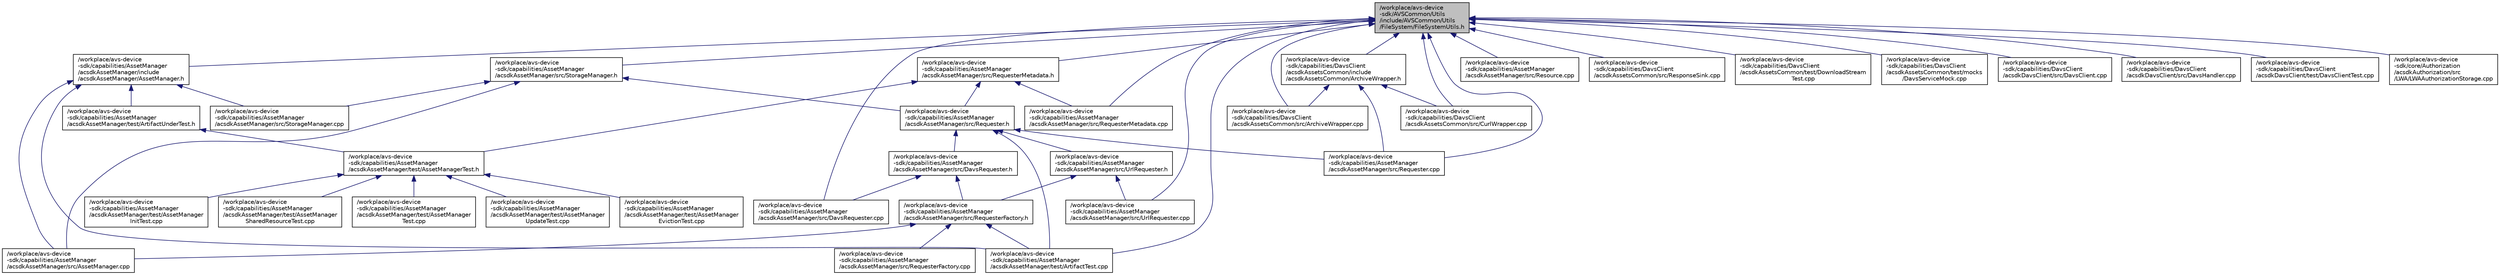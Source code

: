 digraph "/workplace/avs-device-sdk/AVSCommon/Utils/include/AVSCommon/Utils/FileSystem/FileSystemUtils.h"
{
  edge [fontname="Helvetica",fontsize="10",labelfontname="Helvetica",labelfontsize="10"];
  node [fontname="Helvetica",fontsize="10",shape=record];
  Node1 [label="/workplace/avs-device\l-sdk/AVSCommon/Utils\l/include/AVSCommon/Utils\l/FileSystem/FileSystemUtils.h",height=0.2,width=0.4,color="black", fillcolor="grey75", style="filled", fontcolor="black"];
  Node1 -> Node2 [dir="back",color="midnightblue",fontsize="10",style="solid",fontname="Helvetica"];
  Node2 [label="/workplace/avs-device\l-sdk/capabilities/AssetManager\l/acsdkAssetManager/include\l/acsdkAssetManager/AssetManager.h",height=0.2,width=0.4,color="black", fillcolor="white", style="filled",URL="$_asset_manager_8h.html"];
  Node2 -> Node3 [dir="back",color="midnightblue",fontsize="10",style="solid",fontname="Helvetica"];
  Node3 [label="/workplace/avs-device\l-sdk/capabilities/AssetManager\l/acsdkAssetManager/src/AssetManager.cpp",height=0.2,width=0.4,color="black", fillcolor="white", style="filled",URL="$_asset_manager_8cpp.html"];
  Node2 -> Node4 [dir="back",color="midnightblue",fontsize="10",style="solid",fontname="Helvetica"];
  Node4 [label="/workplace/avs-device\l-sdk/capabilities/AssetManager\l/acsdkAssetManager/src/StorageManager.cpp",height=0.2,width=0.4,color="black", fillcolor="white", style="filled",URL="$_storage_manager_8cpp.html"];
  Node2 -> Node5 [dir="back",color="midnightblue",fontsize="10",style="solid",fontname="Helvetica"];
  Node5 [label="/workplace/avs-device\l-sdk/capabilities/AssetManager\l/acsdkAssetManager/test/ArtifactTest.cpp",height=0.2,width=0.4,color="black", fillcolor="white", style="filled",URL="$_artifact_test_8cpp.html"];
  Node2 -> Node6 [dir="back",color="midnightblue",fontsize="10",style="solid",fontname="Helvetica"];
  Node6 [label="/workplace/avs-device\l-sdk/capabilities/AssetManager\l/acsdkAssetManager/test/ArtifactUnderTest.h",height=0.2,width=0.4,color="black", fillcolor="white", style="filled",URL="$_artifact_under_test_8h.html"];
  Node6 -> Node7 [dir="back",color="midnightblue",fontsize="10",style="solid",fontname="Helvetica"];
  Node7 [label="/workplace/avs-device\l-sdk/capabilities/AssetManager\l/acsdkAssetManager/test/AssetManagerTest.h",height=0.2,width=0.4,color="black", fillcolor="white", style="filled",URL="$_asset_manager_test_8h.html"];
  Node7 -> Node8 [dir="back",color="midnightblue",fontsize="10",style="solid",fontname="Helvetica"];
  Node8 [label="/workplace/avs-device\l-sdk/capabilities/AssetManager\l/acsdkAssetManager/test/AssetManager\lEvictionTest.cpp",height=0.2,width=0.4,color="black", fillcolor="white", style="filled",URL="$_asset_manager_eviction_test_8cpp.html"];
  Node7 -> Node9 [dir="back",color="midnightblue",fontsize="10",style="solid",fontname="Helvetica"];
  Node9 [label="/workplace/avs-device\l-sdk/capabilities/AssetManager\l/acsdkAssetManager/test/AssetManager\lInitTest.cpp",height=0.2,width=0.4,color="black", fillcolor="white", style="filled",URL="$_asset_manager_init_test_8cpp.html"];
  Node7 -> Node10 [dir="back",color="midnightblue",fontsize="10",style="solid",fontname="Helvetica"];
  Node10 [label="/workplace/avs-device\l-sdk/capabilities/AssetManager\l/acsdkAssetManager/test/AssetManager\lSharedResourceTest.cpp",height=0.2,width=0.4,color="black", fillcolor="white", style="filled",URL="$_asset_manager_shared_resource_test_8cpp.html"];
  Node7 -> Node11 [dir="back",color="midnightblue",fontsize="10",style="solid",fontname="Helvetica"];
  Node11 [label="/workplace/avs-device\l-sdk/capabilities/AssetManager\l/acsdkAssetManager/test/AssetManager\lTest.cpp",height=0.2,width=0.4,color="black", fillcolor="white", style="filled",URL="$_asset_manager_test_8cpp.html"];
  Node7 -> Node12 [dir="back",color="midnightblue",fontsize="10",style="solid",fontname="Helvetica"];
  Node12 [label="/workplace/avs-device\l-sdk/capabilities/AssetManager\l/acsdkAssetManager/test/AssetManager\lUpdateTest.cpp",height=0.2,width=0.4,color="black", fillcolor="white", style="filled",URL="$_asset_manager_update_test_8cpp.html"];
  Node1 -> Node13 [dir="back",color="midnightblue",fontsize="10",style="solid",fontname="Helvetica"];
  Node13 [label="/workplace/avs-device\l-sdk/capabilities/AssetManager\l/acsdkAssetManager/src/RequesterMetadata.h",height=0.2,width=0.4,color="black", fillcolor="white", style="filled",URL="$_requester_metadata_8h.html"];
  Node13 -> Node14 [dir="back",color="midnightblue",fontsize="10",style="solid",fontname="Helvetica"];
  Node14 [label="/workplace/avs-device\l-sdk/capabilities/AssetManager\l/acsdkAssetManager/src/Requester.h",height=0.2,width=0.4,color="black", fillcolor="white", style="filled",URL="$capabilities_2_asset_manager_2acsdk_asset_manager_2src_2_requester_8h.html"];
  Node14 -> Node15 [dir="back",color="midnightblue",fontsize="10",style="solid",fontname="Helvetica"];
  Node15 [label="/workplace/avs-device\l-sdk/capabilities/AssetManager\l/acsdkAssetManager/src/DavsRequester.h",height=0.2,width=0.4,color="black", fillcolor="white", style="filled",URL="$_davs_requester_8h.html"];
  Node15 -> Node16 [dir="back",color="midnightblue",fontsize="10",style="solid",fontname="Helvetica"];
  Node16 [label="/workplace/avs-device\l-sdk/capabilities/AssetManager\l/acsdkAssetManager/src/RequesterFactory.h",height=0.2,width=0.4,color="black", fillcolor="white", style="filled",URL="$_requester_factory_8h.html"];
  Node16 -> Node3 [dir="back",color="midnightblue",fontsize="10",style="solid",fontname="Helvetica"];
  Node16 -> Node17 [dir="back",color="midnightblue",fontsize="10",style="solid",fontname="Helvetica"];
  Node17 [label="/workplace/avs-device\l-sdk/capabilities/AssetManager\l/acsdkAssetManager/src/RequesterFactory.cpp",height=0.2,width=0.4,color="black", fillcolor="white", style="filled",URL="$_requester_factory_8cpp.html"];
  Node16 -> Node5 [dir="back",color="midnightblue",fontsize="10",style="solid",fontname="Helvetica"];
  Node15 -> Node18 [dir="back",color="midnightblue",fontsize="10",style="solid",fontname="Helvetica"];
  Node18 [label="/workplace/avs-device\l-sdk/capabilities/AssetManager\l/acsdkAssetManager/src/DavsRequester.cpp",height=0.2,width=0.4,color="black", fillcolor="white", style="filled",URL="$_davs_requester_8cpp.html"];
  Node14 -> Node19 [dir="back",color="midnightblue",fontsize="10",style="solid",fontname="Helvetica"];
  Node19 [label="/workplace/avs-device\l-sdk/capabilities/AssetManager\l/acsdkAssetManager/src/UrlRequester.h",height=0.2,width=0.4,color="black", fillcolor="white", style="filled",URL="$_url_requester_8h.html"];
  Node19 -> Node16 [dir="back",color="midnightblue",fontsize="10",style="solid",fontname="Helvetica"];
  Node19 -> Node20 [dir="back",color="midnightblue",fontsize="10",style="solid",fontname="Helvetica"];
  Node20 [label="/workplace/avs-device\l-sdk/capabilities/AssetManager\l/acsdkAssetManager/src/UrlRequester.cpp",height=0.2,width=0.4,color="black", fillcolor="white", style="filled",URL="$_url_requester_8cpp.html"];
  Node14 -> Node21 [dir="back",color="midnightblue",fontsize="10",style="solid",fontname="Helvetica"];
  Node21 [label="/workplace/avs-device\l-sdk/capabilities/AssetManager\l/acsdkAssetManager/src/Requester.cpp",height=0.2,width=0.4,color="black", fillcolor="white", style="filled",URL="$_requester_8cpp.html"];
  Node14 -> Node5 [dir="back",color="midnightblue",fontsize="10",style="solid",fontname="Helvetica"];
  Node13 -> Node22 [dir="back",color="midnightblue",fontsize="10",style="solid",fontname="Helvetica"];
  Node22 [label="/workplace/avs-device\l-sdk/capabilities/AssetManager\l/acsdkAssetManager/src/RequesterMetadata.cpp",height=0.2,width=0.4,color="black", fillcolor="white", style="filled",URL="$_requester_metadata_8cpp.html"];
  Node13 -> Node7 [dir="back",color="midnightblue",fontsize="10",style="solid",fontname="Helvetica"];
  Node1 -> Node23 [dir="back",color="midnightblue",fontsize="10",style="solid",fontname="Helvetica"];
  Node23 [label="/workplace/avs-device\l-sdk/capabilities/AssetManager\l/acsdkAssetManager/src/StorageManager.h",height=0.2,width=0.4,color="black", fillcolor="white", style="filled",URL="$_storage_manager_8h.html"];
  Node23 -> Node14 [dir="back",color="midnightblue",fontsize="10",style="solid",fontname="Helvetica"];
  Node23 -> Node3 [dir="back",color="midnightblue",fontsize="10",style="solid",fontname="Helvetica"];
  Node23 -> Node4 [dir="back",color="midnightblue",fontsize="10",style="solid",fontname="Helvetica"];
  Node1 -> Node18 [dir="back",color="midnightblue",fontsize="10",style="solid",fontname="Helvetica"];
  Node1 -> Node21 [dir="back",color="midnightblue",fontsize="10",style="solid",fontname="Helvetica"];
  Node1 -> Node22 [dir="back",color="midnightblue",fontsize="10",style="solid",fontname="Helvetica"];
  Node1 -> Node24 [dir="back",color="midnightblue",fontsize="10",style="solid",fontname="Helvetica"];
  Node24 [label="/workplace/avs-device\l-sdk/capabilities/AssetManager\l/acsdkAssetManager/src/Resource.cpp",height=0.2,width=0.4,color="black", fillcolor="white", style="filled",URL="$_resource_8cpp.html"];
  Node1 -> Node20 [dir="back",color="midnightblue",fontsize="10",style="solid",fontname="Helvetica"];
  Node1 -> Node5 [dir="back",color="midnightblue",fontsize="10",style="solid",fontname="Helvetica"];
  Node1 -> Node25 [dir="back",color="midnightblue",fontsize="10",style="solid",fontname="Helvetica"];
  Node25 [label="/workplace/avs-device\l-sdk/capabilities/DavsClient\l/acsdkAssetsCommon/include\l/acsdkAssetsCommon/ArchiveWrapper.h",height=0.2,width=0.4,color="black", fillcolor="white", style="filled",URL="$_archive_wrapper_8h.html"];
  Node25 -> Node21 [dir="back",color="midnightblue",fontsize="10",style="solid",fontname="Helvetica"];
  Node25 -> Node26 [dir="back",color="midnightblue",fontsize="10",style="solid",fontname="Helvetica"];
  Node26 [label="/workplace/avs-device\l-sdk/capabilities/DavsClient\l/acsdkAssetsCommon/src/ArchiveWrapper.cpp",height=0.2,width=0.4,color="black", fillcolor="white", style="filled",URL="$_archive_wrapper_8cpp.html"];
  Node25 -> Node27 [dir="back",color="midnightblue",fontsize="10",style="solid",fontname="Helvetica"];
  Node27 [label="/workplace/avs-device\l-sdk/capabilities/DavsClient\l/acsdkAssetsCommon/src/CurlWrapper.cpp",height=0.2,width=0.4,color="black", fillcolor="white", style="filled",URL="$_curl_wrapper_8cpp.html"];
  Node1 -> Node26 [dir="back",color="midnightblue",fontsize="10",style="solid",fontname="Helvetica"];
  Node1 -> Node27 [dir="back",color="midnightblue",fontsize="10",style="solid",fontname="Helvetica"];
  Node1 -> Node28 [dir="back",color="midnightblue",fontsize="10",style="solid",fontname="Helvetica"];
  Node28 [label="/workplace/avs-device\l-sdk/capabilities/DavsClient\l/acsdkAssetsCommon/src/ResponseSink.cpp",height=0.2,width=0.4,color="black", fillcolor="white", style="filled",URL="$_response_sink_8cpp.html"];
  Node1 -> Node29 [dir="back",color="midnightblue",fontsize="10",style="solid",fontname="Helvetica"];
  Node29 [label="/workplace/avs-device\l-sdk/capabilities/DavsClient\l/acsdkAssetsCommon/test/DownloadStream\lTest.cpp",height=0.2,width=0.4,color="black", fillcolor="white", style="filled",URL="$_download_stream_test_8cpp.html"];
  Node1 -> Node30 [dir="back",color="midnightblue",fontsize="10",style="solid",fontname="Helvetica"];
  Node30 [label="/workplace/avs-device\l-sdk/capabilities/DavsClient\l/acsdkAssetsCommon/test/mocks\l/DavsServiceMock.cpp",height=0.2,width=0.4,color="black", fillcolor="white", style="filled",URL="$_davs_service_mock_8cpp.html"];
  Node1 -> Node31 [dir="back",color="midnightblue",fontsize="10",style="solid",fontname="Helvetica"];
  Node31 [label="/workplace/avs-device\l-sdk/capabilities/DavsClient\l/acsdkDavsClient/src/DavsClient.cpp",height=0.2,width=0.4,color="black", fillcolor="white", style="filled",URL="$_davs_client_8cpp.html"];
  Node1 -> Node32 [dir="back",color="midnightblue",fontsize="10",style="solid",fontname="Helvetica"];
  Node32 [label="/workplace/avs-device\l-sdk/capabilities/DavsClient\l/acsdkDavsClient/src/DavsHandler.cpp",height=0.2,width=0.4,color="black", fillcolor="white", style="filled",URL="$_davs_handler_8cpp.html"];
  Node1 -> Node33 [dir="back",color="midnightblue",fontsize="10",style="solid",fontname="Helvetica"];
  Node33 [label="/workplace/avs-device\l-sdk/capabilities/DavsClient\l/acsdkDavsClient/test/DavsClientTest.cpp",height=0.2,width=0.4,color="black", fillcolor="white", style="filled",URL="$_davs_client_test_8cpp.html"];
  Node1 -> Node34 [dir="back",color="midnightblue",fontsize="10",style="solid",fontname="Helvetica"];
  Node34 [label="/workplace/avs-device\l-sdk/core/Authorization\l/acsdkAuthorization/src\l/LWA/LWAAuthorizationStorage.cpp",height=0.2,width=0.4,color="black", fillcolor="white", style="filled",URL="$_l_w_a_authorization_storage_8cpp.html"];
}
